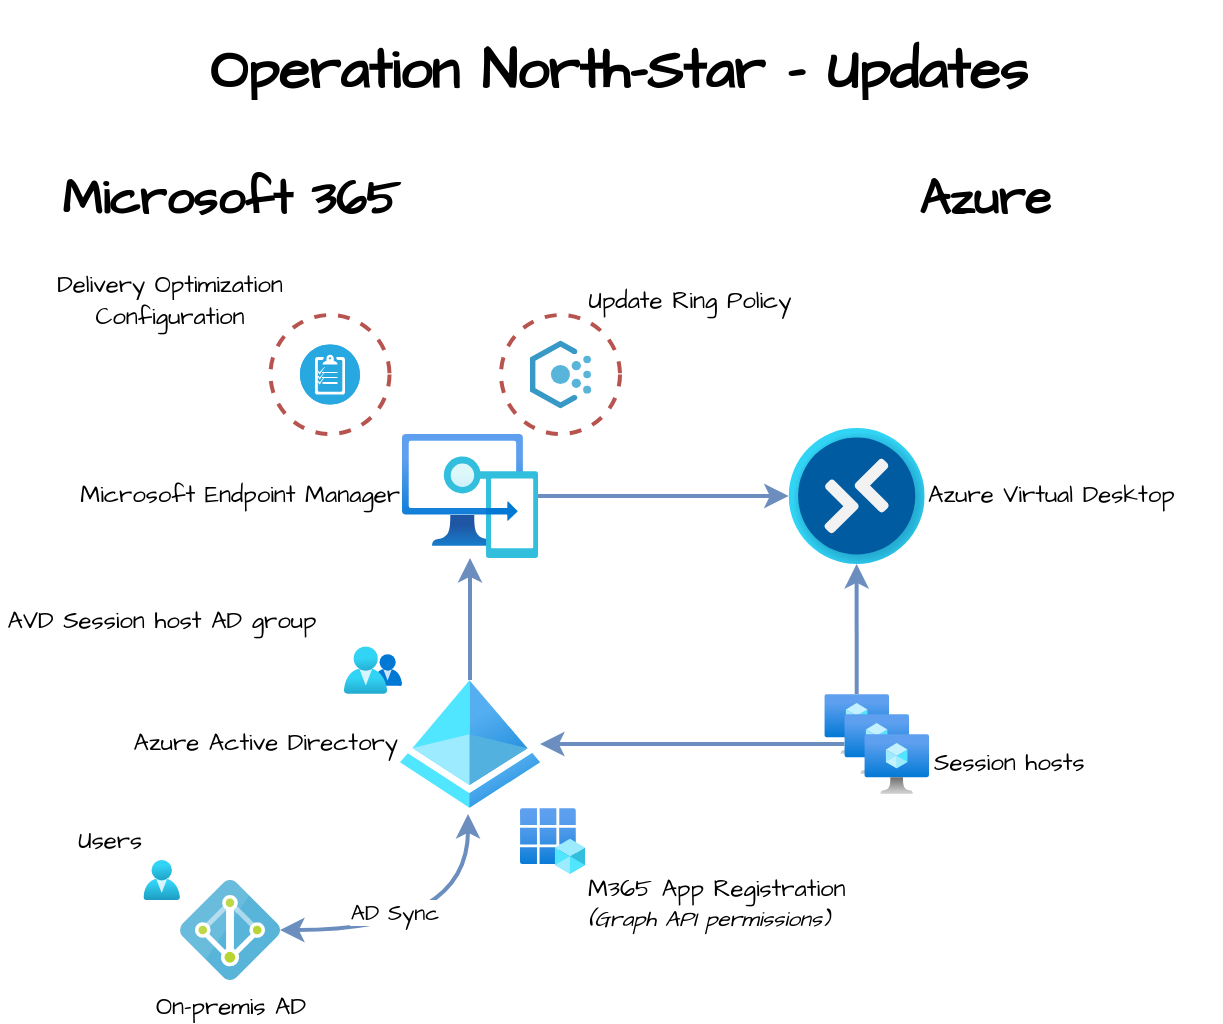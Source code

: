 <mxfile version="15.2.9" type="github">
  <diagram id="XPhHHCLm-9Wgk9YLsKPm" name="Page-1">
    <mxGraphModel dx="946" dy="1630" grid="1" gridSize="10" guides="1" tooltips="1" connect="1" arrows="1" fold="1" page="1" pageScale="1" pageWidth="850" pageHeight="1100" math="0" shadow="0">
      <root>
        <mxCell id="0" />
        <mxCell id="1" parent="0" />
        <mxCell id="d7Z2iAcqk1f-dhNnv_J7-3" value="" style="ellipse;whiteSpace=wrap;html=1;aspect=fixed;dashed=1;strokeWidth=2;strokeColor=#b85450;fillColor=none;" vertex="1" parent="1">
          <mxGeometry x="175.25" y="117.5" width="59.5" height="59.5" as="geometry" />
        </mxCell>
        <mxCell id="nBsCWUYdzX43SWLqqMjy-1" value="Azure Virtual Desktop" style="aspect=fixed;html=1;points=[];align=left;image;fontSize=12;image=img/lib/azure2/other/Windows_Virtual_Desktop.svg;labelPosition=right;verticalLabelPosition=middle;verticalAlign=middle;fontFamily=Architects Daughter;fontSource=https%3A%2F%2Ffonts.googleapis.com%2Fcss%3Ffamily%3DArchitects%2BDaughter;" parent="1" vertex="1">
          <mxGeometry x="434.34" y="174" width="68" height="68" as="geometry" />
        </mxCell>
        <mxCell id="nBsCWUYdzX43SWLqqMjy-2" value="" style="aspect=fixed;html=1;points=[];align=left;image;fontSize=12;image=img/lib/azure2/identity/App_Registrations.svg;labelPosition=right;verticalLabelPosition=middle;verticalAlign=middle;fontFamily=Architects Daughter;fontSource=https%3A%2F%2Ffonts.googleapis.com%2Fcss%3Ffamily%3DArchitects%2BDaughter;" parent="1" vertex="1">
          <mxGeometry x="300" y="364" width="32.49" height="33" as="geometry" />
        </mxCell>
        <mxCell id="nBsCWUYdzX43SWLqqMjy-15" style="edgeStyle=orthogonalEdgeStyle;curved=1;orthogonalLoop=1;jettySize=auto;html=1;strokeWidth=2;fillColor=#dae8fc;strokeColor=#6c8ebf;" parent="1" source="nBsCWUYdzX43SWLqqMjy-3" target="nBsCWUYdzX43SWLqqMjy-13" edge="1">
          <mxGeometry relative="1" as="geometry" />
        </mxCell>
        <mxCell id="nBsCWUYdzX43SWLqqMjy-3" value="Azure Active Directory" style="aspect=fixed;html=1;points=[];align=right;image;fontSize=12;image=img/lib/azure2/identity/Azure_Active_Directory.svg;labelPosition=left;verticalLabelPosition=middle;verticalAlign=middle;fontFamily=Architects Daughter;fontSource=https%3A%2F%2Ffonts.googleapis.com%2Fcss%3Ffamily%3DArchitects%2BDaughter;" parent="1" vertex="1">
          <mxGeometry x="240" y="300" width="70" height="64" as="geometry" />
        </mxCell>
        <mxCell id="nBsCWUYdzX43SWLqqMjy-8" style="edgeStyle=orthogonalEdgeStyle;orthogonalLoop=1;jettySize=auto;html=1;fillColor=#dae8fc;strokeColor=#6c8ebf;curved=1;strokeWidth=2;" parent="1" source="nBsCWUYdzX43SWLqqMjy-4" target="nBsCWUYdzX43SWLqqMjy-1" edge="1">
          <mxGeometry relative="1" as="geometry" />
        </mxCell>
        <mxCell id="nBsCWUYdzX43SWLqqMjy-4" value="" style="aspect=fixed;html=1;points=[];align=center;image;fontSize=12;image=img/lib/azure2/compute/Virtual_Machine.svg;" parent="1" vertex="1">
          <mxGeometry x="452.17" y="307" width="32.34" height="30" as="geometry" />
        </mxCell>
        <mxCell id="nBsCWUYdzX43SWLqqMjy-11" style="edgeStyle=orthogonalEdgeStyle;curved=1;orthogonalLoop=1;jettySize=auto;html=1;strokeWidth=2;fillColor=#dae8fc;strokeColor=#6c8ebf;" parent="1" source="nBsCWUYdzX43SWLqqMjy-5" target="nBsCWUYdzX43SWLqqMjy-3" edge="1">
          <mxGeometry relative="1" as="geometry" />
        </mxCell>
        <mxCell id="nBsCWUYdzX43SWLqqMjy-5" value="" style="aspect=fixed;html=1;points=[];align=left;image;fontSize=12;image=img/lib/azure2/compute/Virtual_Machine.svg;labelPosition=right;verticalLabelPosition=middle;verticalAlign=middle;" parent="1" vertex="1">
          <mxGeometry x="462.17" y="317" width="32.34" height="30" as="geometry" />
        </mxCell>
        <mxCell id="nBsCWUYdzX43SWLqqMjy-6" value="Session hosts" style="aspect=fixed;html=1;points=[];align=left;image;fontSize=12;image=img/lib/azure2/compute/Virtual_Machine.svg;labelPosition=right;verticalLabelPosition=middle;verticalAlign=middle;fontFamily=Architects Daughter;fontSource=https%3A%2F%2Ffonts.googleapis.com%2Fcss%3Ffamily%3DArchitects%2BDaughter;" parent="1" vertex="1">
          <mxGeometry x="472.17" y="327" width="32.34" height="30" as="geometry" />
        </mxCell>
        <mxCell id="nBsCWUYdzX43SWLqqMjy-14" style="edgeStyle=orthogonalEdgeStyle;curved=1;orthogonalLoop=1;jettySize=auto;html=1;strokeWidth=2;fillColor=#dae8fc;strokeColor=#6c8ebf;" parent="1" source="nBsCWUYdzX43SWLqqMjy-13" target="nBsCWUYdzX43SWLqqMjy-1" edge="1">
          <mxGeometry relative="1" as="geometry" />
        </mxCell>
        <mxCell id="nBsCWUYdzX43SWLqqMjy-13" value="Microsoft Endpoint Manager" style="aspect=fixed;html=1;points=[];align=right;image;fontSize=12;image=img/lib/azure2/intune/Intune.svg;labelPosition=left;verticalLabelPosition=middle;verticalAlign=middle;fontFamily=Architects Daughter;fontSource=https%3A%2F%2Ffonts.googleapis.com%2Fcss%3Ffamily%3DArchitects%2BDaughter;" parent="1" vertex="1">
          <mxGeometry x="241" y="177" width="68" height="62" as="geometry" />
        </mxCell>
        <mxCell id="nBsCWUYdzX43SWLqqMjy-19" style="edgeStyle=orthogonalEdgeStyle;curved=1;orthogonalLoop=1;jettySize=auto;html=1;entryX=0.486;entryY=1.047;entryDx=0;entryDy=0;entryPerimeter=0;strokeWidth=2;fillColor=#dae8fc;strokeColor=#6c8ebf;startArrow=classic;startFill=1;" parent="1" source="nBsCWUYdzX43SWLqqMjy-18" target="nBsCWUYdzX43SWLqqMjy-3" edge="1">
          <mxGeometry relative="1" as="geometry" />
        </mxCell>
        <mxCell id="nBsCWUYdzX43SWLqqMjy-20" value="AD Sync" style="edgeLabel;html=1;align=center;verticalAlign=middle;resizable=0;points=[];fontFamily=Architects Daughter;fontSource=https%3A%2F%2Ffonts.googleapis.com%2Fcss%3Ffamily%3DArchitects%2BDaughter;" parent="nBsCWUYdzX43SWLqqMjy-19" vertex="1" connectable="0">
          <mxGeometry x="-0.25" y="9" relative="1" as="geometry">
            <mxPoint as="offset" />
          </mxGeometry>
        </mxCell>
        <mxCell id="nBsCWUYdzX43SWLqqMjy-18" value="On-premis AD" style="sketch=0;aspect=fixed;html=1;points=[];align=center;image;fontSize=12;image=img/lib/mscae/Active_Directory.svg;fontFamily=Architects Daughter;fontSource=https%3A%2F%2Ffonts.googleapis.com%2Fcss%3Ffamily%3DArchitects%2BDaughter;" parent="1" vertex="1">
          <mxGeometry x="130" y="400" width="50" height="50" as="geometry" />
        </mxCell>
        <mxCell id="nBsCWUYdzX43SWLqqMjy-27" value="&lt;h1 style=&quot;font-size: 28px&quot;&gt;&lt;font style=&quot;font-size: 28px&quot;&gt;Operation North-Star - Updates&lt;/font&gt;&lt;/h1&gt;" style="text;html=1;strokeColor=none;fillColor=none;spacing=5;spacingTop=-20;whiteSpace=wrap;overflow=hidden;rounded=0;fontFamily=Architects Daughter;fontSource=https%3A%2F%2Ffonts.googleapis.com%2Fcss%3Ffamily%3DArchitects%2BDaughter;fontSize=28;" parent="1" vertex="1">
          <mxGeometry x="140" y="-30" width="510" height="40" as="geometry" />
        </mxCell>
        <mxCell id="nBsCWUYdzX43SWLqqMjy-40" value="Azure" style="text;strokeColor=none;fillColor=none;html=1;fontSize=24;fontStyle=1;verticalAlign=middle;align=center;fontFamily=Architects Daughter;fontSource=https%3A%2F%2Ffonts.googleapis.com%2Fcss%3Ffamily%3DArchitects%2BDaughter;" parent="1" vertex="1">
          <mxGeometry x="482.49" y="40" width="100" height="40" as="geometry" />
        </mxCell>
        <mxCell id="nBsCWUYdzX43SWLqqMjy-55" value="Microsoft 365" style="text;strokeColor=none;fillColor=none;html=1;fontSize=24;fontStyle=1;verticalAlign=middle;align=center;fontFamily=Architects Daughter;fontSource=https%3A%2F%2Ffonts.googleapis.com%2Fcss%3Ffamily%3DArchitects%2BDaughter;" parent="1" vertex="1">
          <mxGeometry x="105" y="40" width="100" height="40" as="geometry" />
        </mxCell>
        <mxCell id="nBsCWUYdzX43SWLqqMjy-62" value="" style="aspect=fixed;html=1;points=[];align=right;image;fontSize=12;image=img/lib/azure2/identity/Groups.svg;dashed=1;fontFamily=Architects Daughter;fontSource=https%3A%2F%2Ffonts.googleapis.com%2Fcss%3Ffamily%3DArchitects%2BDaughter;fontColor=#000000;strokeWidth=3;fillColor=none;labelPosition=left;verticalLabelPosition=top;verticalAlign=bottom;" parent="1" vertex="1">
          <mxGeometry x="212" y="283.12" width="29" height="23.88" as="geometry" />
        </mxCell>
        <mxCell id="nBsCWUYdzX43SWLqqMjy-63" value="Users" style="aspect=fixed;html=1;points=[];align=right;image;fontSize=12;image=img/lib/azure2/identity/Users.svg;dashed=1;fontFamily=Architects Daughter;fontSource=https%3A%2F%2Ffonts.googleapis.com%2Fcss%3Ffamily%3DArchitects%2BDaughter;fontColor=#000000;strokeWidth=3;fillColor=none;labelPosition=left;verticalLabelPosition=top;verticalAlign=bottom;" parent="1" vertex="1">
          <mxGeometry x="111.71" y="390" width="18.29" height="20" as="geometry" />
        </mxCell>
        <mxCell id="A9tMjpqkmuNuvl3mLpHb-4" value="&lt;span style=&quot;font-family: &amp;#34;architects daughter&amp;#34; ; text-align: right ; background-color: rgb(255 , 255 , 255)&quot;&gt;AVD Session host AD group&lt;/span&gt;" style="text;html=1;strokeColor=none;fillColor=none;align=center;verticalAlign=middle;whiteSpace=wrap;rounded=0;dashed=1;" parent="1" vertex="1">
          <mxGeometry x="40.86" y="260" width="160" height="20" as="geometry" />
        </mxCell>
        <mxCell id="A9tMjpqkmuNuvl3mLpHb-5" value="" style="ellipse;whiteSpace=wrap;html=1;aspect=fixed;dashed=1;strokeWidth=2;strokeColor=#b85450;fillColor=none;" parent="1" vertex="1">
          <mxGeometry x="290.5" y="117.5" width="59.5" height="59.5" as="geometry" />
        </mxCell>
        <mxCell id="A9tMjpqkmuNuvl3mLpHb-6" value="&lt;span style=&quot;color: rgb(0 , 0 , 0) ; font-family: &amp;#34;architects daughter&amp;#34; ; font-size: 12px ; font-style: normal ; font-weight: 400 ; letter-spacing: normal ; text-align: left ; text-indent: 0px ; text-transform: none ; word-spacing: 0px ; background-color: rgb(255 , 255 , 255) ; display: inline ; float: none&quot;&gt;M365 App Registration&lt;/span&gt;&lt;br style=&quot;color: rgb(0 , 0 , 0) ; font-family: &amp;#34;architects daughter&amp;#34; ; font-size: 12px ; font-style: normal ; font-weight: 400 ; letter-spacing: normal ; text-align: left ; text-indent: 0px ; text-transform: none ; word-spacing: 0px&quot;&gt;&lt;font style=&quot;color: rgb(0 , 0 , 0) ; font-family: &amp;#34;architects daughter&amp;#34; ; font-style: normal ; font-weight: 400 ; letter-spacing: normal ; text-align: left ; text-indent: 0px ; text-transform: none ; word-spacing: 0px&quot; size=&quot;1&quot;&gt;&lt;i style=&quot;font-size: 11px&quot;&gt;(Graph API permissions)&lt;/i&gt;&lt;/font&gt;" style="text;whiteSpace=wrap;html=1;" parent="1" vertex="1">
          <mxGeometry x="332.49" y="390" width="150" height="50" as="geometry" />
        </mxCell>
        <mxCell id="_bpsfl8kZRqbAkMUSs4C-1" value="" style="sketch=0;aspect=fixed;html=1;points=[];align=center;image;fontSize=12;image=img/lib/mscae/Policy.svg;" parent="1" vertex="1">
          <mxGeometry x="304.95" y="130.25" width="30.6" height="34" as="geometry" />
        </mxCell>
        <mxCell id="_bpsfl8kZRqbAkMUSs4C-2" value="&lt;span style=&quot;font-family: &amp;#34;architects daughter&amp;#34; ; text-align: right ; background-color: rgb(255 , 255 , 255)&quot;&gt;Update Ring Policy&lt;br&gt;&lt;/span&gt;" style="text;html=1;strokeColor=none;fillColor=none;align=center;verticalAlign=middle;whiteSpace=wrap;rounded=0;dashed=1;" parent="1" vertex="1">
          <mxGeometry x="304.95" y="100" width="160" height="20" as="geometry" />
        </mxCell>
        <mxCell id="d7Z2iAcqk1f-dhNnv_J7-1" value="" style="fillColor=#28A8E0;verticalLabelPosition=bottom;sketch=0;html=1;strokeColor=#ffffff;verticalAlign=top;align=center;points=[[0.145,0.145,0],[0.5,0,0],[0.855,0.145,0],[1,0.5,0],[0.855,0.855,0],[0.5,1,0],[0.145,0.855,0],[0,0.5,0]];pointerEvents=1;shape=mxgraph.cisco_safe.compositeIcon;bgIcon=ellipse;resIcon=mxgraph.cisco_safe.capability.policy_configuration;" vertex="1" parent="1">
          <mxGeometry x="190" y="132.25" width="30" height="30" as="geometry" />
        </mxCell>
        <mxCell id="d7Z2iAcqk1f-dhNnv_J7-2" value="&lt;span style=&quot;font-family: &amp;#34;architects daughter&amp;#34; ; text-align: right ; background-color: rgb(255 , 255 , 255)&quot;&gt;Delivery Optimization Configuration&lt;br&gt;&lt;/span&gt;" style="text;html=1;strokeColor=none;fillColor=none;align=center;verticalAlign=middle;whiteSpace=wrap;rounded=0;dashed=1;" vertex="1" parent="1">
          <mxGeometry x="45" y="100" width="160" height="20" as="geometry" />
        </mxCell>
      </root>
    </mxGraphModel>
  </diagram>
</mxfile>
